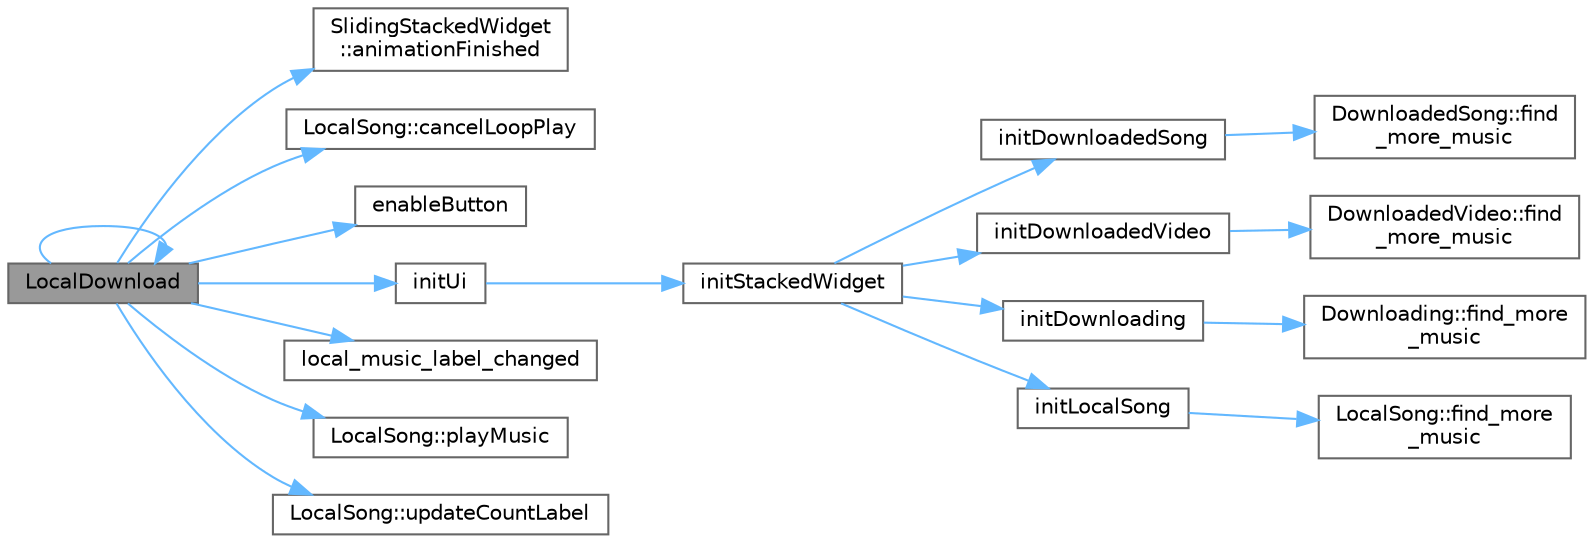 digraph "LocalDownload"
{
 // LATEX_PDF_SIZE
  bgcolor="transparent";
  edge [fontname=Helvetica,fontsize=10,labelfontname=Helvetica,labelfontsize=10];
  node [fontname=Helvetica,fontsize=10,shape=box,height=0.2,width=0.4];
  rankdir="LR";
  Node1 [id="Node000001",label="LocalDownload",height=0.2,width=0.4,color="gray40", fillcolor="grey60", style="filled", fontcolor="black",tooltip="构造函数，初始化本地下载界面"];
  Node1 -> Node2 [id="edge1_Node000001_Node000002",color="steelblue1",style="solid",tooltip=" "];
  Node2 [id="Node000002",label="SlidingStackedWidget\l::animationFinished",height=0.2,width=0.4,color="grey40", fillcolor="white", style="filled",URL="$class_sliding_stacked_widget.html#a82607af1dd17a4c691295ae63aaf7a2d",tooltip="动画完成信号"];
  Node1 -> Node3 [id="edge2_Node000001_Node000003",color="steelblue1",style="solid",tooltip=" "];
  Node3 [id="Node000003",label="LocalSong::cancelLoopPlay",height=0.2,width=0.4,color="grey40", fillcolor="white", style="filled",URL="$class_local_song.html#a2aa22f3ffe26bfd91ada08e52fc8633d",tooltip="取消循环播放信号"];
  Node1 -> Node4 [id="edge3_Node000001_Node000004",color="steelblue1",style="solid",tooltip=" "];
  Node4 [id="Node000004",label="enableButton",height=0.2,width=0.4,color="grey40", fillcolor="white", style="filled",URL="$class_local_download.html#ab868524a9562cda1f7b60b4220e2248e",tooltip="启用/禁用按钮"];
  Node1 -> Node5 [id="edge4_Node000001_Node000005",color="steelblue1",style="solid",tooltip=" "];
  Node5 [id="Node000005",label="initUi",height=0.2,width=0.4,color="grey40", fillcolor="white", style="filled",URL="$class_local_download.html#afba6e95967cc3eb25fd518f7bde6ec04",tooltip="初始化界面"];
  Node5 -> Node6 [id="edge5_Node000005_Node000006",color="steelblue1",style="solid",tooltip=" "];
  Node6 [id="Node000006",label="initStackedWidget",height=0.2,width=0.4,color="grey40", fillcolor="white", style="filled",URL="$class_local_download.html#a0880fc715278119401b0b218adc8ade6",tooltip="初始化堆栈窗口"];
  Node6 -> Node7 [id="edge6_Node000006_Node000007",color="steelblue1",style="solid",tooltip=" "];
  Node7 [id="Node000007",label="initDownloadedSong",height=0.2,width=0.4,color="grey40", fillcolor="white", style="filled",URL="$class_local_download.html#af2c76ccfaeae4b8cac82f0846391d219",tooltip="初始化已下载歌曲界面"];
  Node7 -> Node8 [id="edge7_Node000007_Node000008",color="steelblue1",style="solid",tooltip=" "];
  Node8 [id="Node000008",label="DownloadedSong::find\l_more_music",height=0.2,width=0.4,color="grey40", fillcolor="white", style="filled",URL="$class_downloaded_song.html#aa23356daca3ed71116d6ae55df2991f4",tooltip="搜索更多音乐信号"];
  Node6 -> Node9 [id="edge8_Node000006_Node000009",color="steelblue1",style="solid",tooltip=" "];
  Node9 [id="Node000009",label="initDownloadedVideo",height=0.2,width=0.4,color="grey40", fillcolor="white", style="filled",URL="$class_local_download.html#adabc65c3f7d55f08432e5c7b69bb500b",tooltip="初始化已下载视频界面"];
  Node9 -> Node10 [id="edge9_Node000009_Node000010",color="steelblue1",style="solid",tooltip=" "];
  Node10 [id="Node000010",label="DownloadedVideo::find\l_more_music",height=0.2,width=0.4,color="grey40", fillcolor="white", style="filled",URL="$class_downloaded_video.html#aa23356daca3ed71116d6ae55df2991f4",tooltip="搜索更多音乐信号"];
  Node6 -> Node11 [id="edge10_Node000006_Node000011",color="steelblue1",style="solid",tooltip=" "];
  Node11 [id="Node000011",label="initDownloading",height=0.2,width=0.4,color="grey40", fillcolor="white", style="filled",URL="$class_local_download.html#a6404daede2cfd9dfba8bdf317e953ae1",tooltip="初始化正在下载界面"];
  Node11 -> Node12 [id="edge11_Node000011_Node000012",color="steelblue1",style="solid",tooltip=" "];
  Node12 [id="Node000012",label="Downloading::find_more\l_music",height=0.2,width=0.4,color="grey40", fillcolor="white", style="filled",URL="$class_downloading.html#aa23356daca3ed71116d6ae55df2991f4",tooltip="搜索更多音乐信号"];
  Node6 -> Node13 [id="edge12_Node000006_Node000013",color="steelblue1",style="solid",tooltip=" "];
  Node13 [id="Node000013",label="initLocalSong",height=0.2,width=0.4,color="grey40", fillcolor="white", style="filled",URL="$class_local_download.html#af96b73dc56b1cfbf724f10c1ad5a0308",tooltip="初始化本地歌曲界面"];
  Node13 -> Node14 [id="edge13_Node000013_Node000014",color="steelblue1",style="solid",tooltip=" "];
  Node14 [id="Node000014",label="LocalSong::find_more\l_music",height=0.2,width=0.4,color="grey40", fillcolor="white", style="filled",URL="$class_local_song.html#aa23356daca3ed71116d6ae55df2991f4",tooltip="搜索更多音乐信号"];
  Node1 -> Node15 [id="edge14_Node000001_Node000015",color="steelblue1",style="solid",tooltip=" "];
  Node15 [id="Node000015",label="local_music_label_changed",height=0.2,width=0.4,color="grey40", fillcolor="white", style="filled",URL="$class_local_download.html#a946bac2fde3fa2d415ca46244b635561",tooltip="本地音乐数量标签变化槽函数"];
  Node1 -> Node1 [id="edge15_Node000001_Node000001",color="steelblue1",style="solid",tooltip=" "];
  Node1 -> Node16 [id="edge16_Node000001_Node000016",color="steelblue1",style="solid",tooltip=" "];
  Node16 [id="Node000016",label="LocalSong::playMusic",height=0.2,width=0.4,color="grey40", fillcolor="white", style="filled",URL="$class_local_song.html#a510995dc883818ca17b4108a74da7b52",tooltip="播放音乐信号"];
  Node1 -> Node17 [id="edge17_Node000001_Node000017",color="steelblue1",style="solid",tooltip=" "];
  Node17 [id="Node000017",label="LocalSong::updateCountLabel",height=0.2,width=0.4,color="grey40", fillcolor="white", style="filled",URL="$class_local_song.html#afe21a797d3d22561398cb2e4d360bc96",tooltip="更新数量标签信号"];
}
